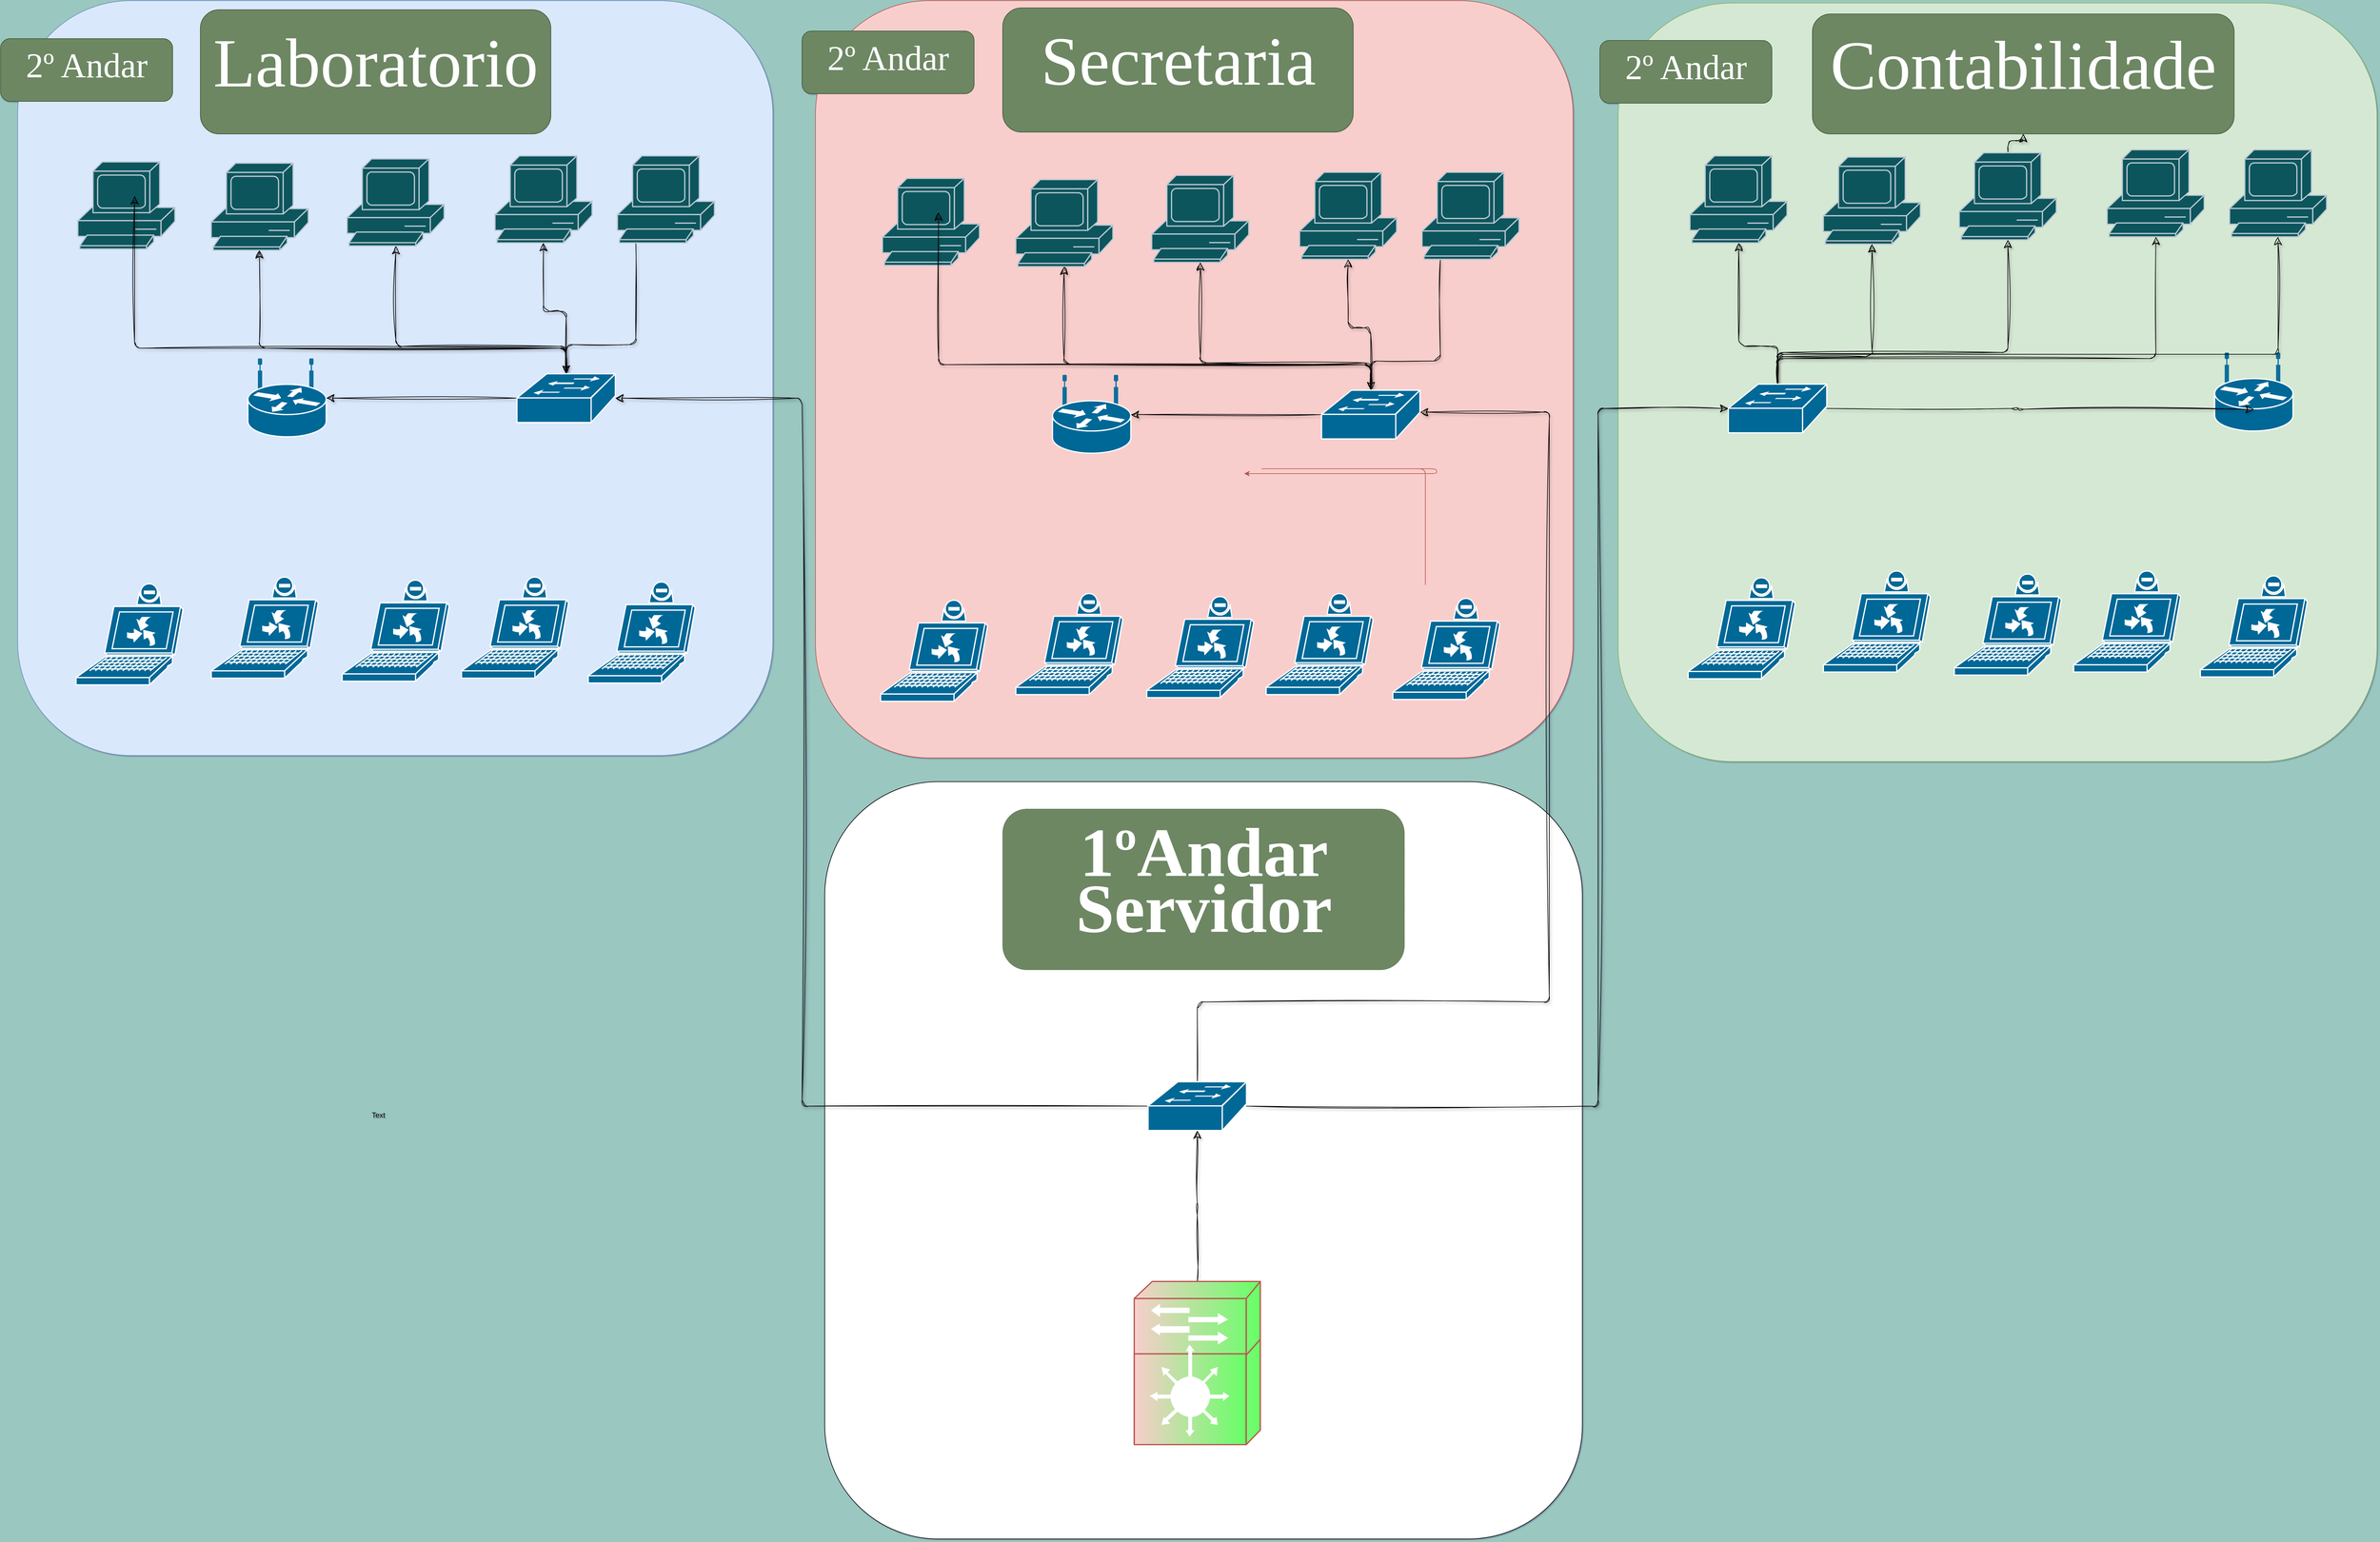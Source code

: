 <mxfile version="21.7.2" type="github">
  <diagram name="Página-1" id="d42B4NjkREHznUSKamvR">
    <mxGraphModel dx="7336" dy="5432" grid="0" gridSize="7" guides="1" tooltips="1" connect="1" arrows="1" fold="1" page="1" pageScale="1" pageWidth="1600" pageHeight="1200" background="#9AC7BF" math="0" shadow="1">
      <root>
        <mxCell id="0" />
        <mxCell id="1" parent="0" />
        <mxCell id="GmjXvpa_BvCfjPu0cRvT-71" value="" style="whiteSpace=wrap;html=1;aspect=fixed;movable=1;resizable=1;rotatable=1;deletable=1;editable=1;locked=0;connectable=1;fontFamily=Times New Roman;rounded=1;" vertex="1" parent="1">
          <mxGeometry x="153.25" y="-507" width="1244" height="1244" as="geometry" />
        </mxCell>
        <mxCell id="GmjXvpa_BvCfjPu0cRvT-69" value="" style="whiteSpace=wrap;html=1;aspect=fixed;direction=west;flipV=1;container=1;movable=1;resizable=1;rotatable=1;deletable=1;editable=1;locked=0;connectable=1;fillColor=#d5e8d4;strokeColor=#82b366;rounded=1;" vertex="1" parent="1">
          <mxGeometry x="1456" y="-1786" width="1246" height="1246" as="geometry" />
        </mxCell>
        <mxCell id="GmjXvpa_BvCfjPu0cRvT-68" value="" style="whiteSpace=wrap;html=1;aspect=fixed;movable=1;resizable=1;rotatable=1;deletable=1;editable=1;locked=0;connectable=1;fillColor=#f8cecc;strokeColor=#b85450;rounded=1;" vertex="1" parent="1">
          <mxGeometry x="138" y="-1790" width="1244" height="1244" as="geometry" />
        </mxCell>
        <mxCell id="GmjXvpa_BvCfjPu0cRvT-64" value="" style="whiteSpace=wrap;html=1;aspect=fixed;fillColor=#dae8fc;strokeColor=#6c8ebf;movable=1;resizable=1;rotatable=1;deletable=1;editable=1;locked=0;connectable=1;rounded=1;" vertex="1" parent="1">
          <mxGeometry x="-1172" y="-1790" width="1240" height="1240" as="geometry" />
        </mxCell>
        <mxCell id="GmjXvpa_BvCfjPu0cRvT-5" style="edgeStyle=orthogonalEdgeStyle;rounded=1;orthogonalLoop=1;jettySize=auto;html=1;shadow=0;fillColor=#f8cecc;strokeColor=#b85450;" edge="1" parent="1" target="ISLiyG6Lf3ItFJRZVSb7-67">
          <mxGeometry relative="1" as="geometry">
            <mxPoint x="841.959" y="-1013" as="targetPoint" />
            <mxPoint x="1139.5" y="-830" as="sourcePoint" />
            <Array as="points">
              <mxPoint x="865.959" y="-1021" />
              <mxPoint x="1157.959" y="-1021" />
              <mxPoint x="1157.959" y="-1112" />
            </Array>
          </mxGeometry>
        </mxCell>
        <mxCell id="GmjXvpa_BvCfjPu0cRvT-117" style="edgeStyle=orthogonalEdgeStyle;orthogonalLoop=1;jettySize=auto;html=1;strokeColor=default;shadow=1;sketch=1;curveFitting=1;jiggle=2;jumpStyle=none;endSize=11;startSize=10;rounded=1;" edge="1" parent="1" source="ISLiyG6Lf3ItFJRZVSb7-55" target="GmjXvpa_BvCfjPu0cRvT-80">
          <mxGeometry relative="1" as="geometry" />
        </mxCell>
        <mxCell id="ISLiyG6Lf3ItFJRZVSb7-55" value="" style="shape=mxgraph.cisco.controllers_and_modules.service_module;html=1;pointerEvents=1;dashed=0;fillColor=#f8cecc;strokeColor=#b85450;strokeWidth=2;verticalLabelPosition=bottom;verticalAlign=top;align=center;outlineConnect=0;rounded=1;gradientDirection=east;aspect=fixed;fillStyle=auto;gradientColor=#66FF66;" parent="1" vertex="1">
          <mxGeometry x="661.41" y="314" width="207.08" height="268" as="geometry" />
        </mxCell>
        <mxCell id="GmjXvpa_BvCfjPu0cRvT-67" value="Text" style="text;html=1;align=center;verticalAlign=middle;resizable=0;points=[];autosize=1;strokeColor=none;fillColor=none;rounded=1;" vertex="1" parent="1">
          <mxGeometry x="-600" y="28" width="40" height="26" as="geometry" />
        </mxCell>
        <mxCell id="GmjXvpa_BvCfjPu0cRvT-73" value="&lt;h1 style=&quot;line-height: 190%;&quot;&gt;&lt;font style=&quot;font-size: 113px;&quot; face=&quot;Times New Roman&quot;&gt;1ºAndar&lt;/font&gt;&lt;/h1&gt;&lt;h1 style=&quot;line-height: 190%;&quot;&gt;&lt;font style=&quot;font-size: 113px;&quot; face=&quot;Times New Roman&quot;&gt;Servidor&lt;/font&gt;&lt;/h1&gt;" style="whiteSpace=wrap;html=1;strokeColor=#3A5431;fontFamily=Helvetica;fontSize=12;fontColor=#ffffff;fillColor=#6d8764;align=center;rounded=1;dashed=1;dashPattern=1 1;" vertex="1" parent="1">
          <mxGeometry x="445.5" y="-462" width="659.5" height="264" as="geometry" />
        </mxCell>
        <mxCell id="GmjXvpa_BvCfjPu0cRvT-77" value="&lt;h1 style=&quot;line-height: 190%;&quot;&gt;&lt;span style=&quot;font-size: 113px; font-family: &amp;quot;Times New Roman&amp;quot;; background-color: initial; font-weight: normal;&quot;&gt;Laboratorio&lt;/span&gt;&lt;br&gt;&lt;/h1&gt;" style="whiteSpace=wrap;html=1;strokeColor=#3A5431;fontFamily=Helvetica;fontSize=12;fontColor=#ffffff;fillColor=#6d8764;align=center;rounded=1;" vertex="1" parent="1">
          <mxGeometry x="-872" y="-1775" width="575.5" height="204" as="geometry" />
        </mxCell>
        <mxCell id="GmjXvpa_BvCfjPu0cRvT-78" value="&lt;h1 style=&quot;line-height: 190%;&quot;&gt;&lt;span style=&quot;font-size: 113px; font-family: &amp;quot;Times New Roman&amp;quot;; background-color: initial; font-weight: normal;&quot;&gt;Secretaria&lt;/span&gt;&lt;br&gt;&lt;/h1&gt;" style="whiteSpace=wrap;html=1;strokeColor=#3A5431;fontFamily=Helvetica;fontSize=12;fontColor=#ffffff;fillColor=#6d8764;align=center;rounded=1;" vertex="1" parent="1">
          <mxGeometry x="445.5" y="-1778" width="575.5" height="204" as="geometry" />
        </mxCell>
        <mxCell id="GmjXvpa_BvCfjPu0cRvT-79" value="&lt;h1 style=&quot;line-height: 190%;&quot;&gt;&lt;span style=&quot;font-size: 113px; font-family: &amp;quot;Times New Roman&amp;quot;; background-color: initial; font-weight: normal;&quot;&gt;Contabilidade&lt;/span&gt;&lt;br&gt;&lt;/h1&gt;" style="whiteSpace=wrap;html=1;strokeColor=#3A5431;fontFamily=Helvetica;fontSize=12;fontColor=#ffffff;fillColor=#6d8764;align=center;rounded=1;" vertex="1" parent="1">
          <mxGeometry x="1775" y="-1768" width="692.5" height="197" as="geometry" />
        </mxCell>
        <mxCell id="GmjXvpa_BvCfjPu0cRvT-118" style="edgeStyle=orthogonalEdgeStyle;shape=connector;rounded=1;sketch=1;jiggle=2;curveFitting=1;jumpStyle=none;orthogonalLoop=1;jettySize=auto;html=1;shadow=1;labelBackgroundColor=default;strokeColor=default;fontFamily=Helvetica;fontSize=11;fontColor=default;endArrow=classic;startSize=10;endSize=11;" edge="1" parent="1" source="GmjXvpa_BvCfjPu0cRvT-80" target="GmjXvpa_BvCfjPu0cRvT-168">
          <mxGeometry relative="1" as="geometry">
            <mxPoint x="1149.6" y="-1114.0" as="targetPoint" />
            <Array as="points">
              <mxPoint x="765" y="-145" />
              <mxPoint x="1343" y="-145" />
              <mxPoint x="1343" y="-1114" />
            </Array>
          </mxGeometry>
        </mxCell>
        <mxCell id="GmjXvpa_BvCfjPu0cRvT-124" style="edgeStyle=orthogonalEdgeStyle;shape=connector;rounded=1;sketch=1;jiggle=2;curveFitting=1;jumpStyle=none;orthogonalLoop=1;jettySize=auto;html=1;shadow=1;labelBackgroundColor=default;strokeColor=default;fontFamily=Helvetica;fontSize=11;fontColor=default;endArrow=classic;startSize=10;endSize=11;" edge="1" parent="1" source="GmjXvpa_BvCfjPu0cRvT-80" target="GmjXvpa_BvCfjPu0cRvT-114">
          <mxGeometry relative="1" as="geometry">
            <mxPoint x="86.667" y="26" as="targetPoint" />
            <Array as="points">
              <mxPoint x="116" y="26" />
              <mxPoint x="116" y="-1137" />
            </Array>
          </mxGeometry>
        </mxCell>
        <mxCell id="GmjXvpa_BvCfjPu0cRvT-180" style="edgeStyle=orthogonalEdgeStyle;shape=connector;rounded=1;sketch=1;jiggle=2;curveFitting=1;jumpStyle=none;orthogonalLoop=1;jettySize=auto;html=1;shadow=1;labelBackgroundColor=default;strokeColor=default;fontFamily=Helvetica;fontSize=11;fontColor=default;endArrow=classic;startSize=10;endSize=11;" edge="1" parent="1" source="GmjXvpa_BvCfjPu0cRvT-80" target="GmjXvpa_BvCfjPu0cRvT-101">
          <mxGeometry relative="1" as="geometry">
            <Array as="points">
              <mxPoint x="1423" y="26" />
              <mxPoint x="1423" y="-1120" />
            </Array>
          </mxGeometry>
        </mxCell>
        <mxCell id="GmjXvpa_BvCfjPu0cRvT-80" value="" style="shape=mxgraph.cisco.switches.workgroup_switch;html=1;pointerEvents=1;dashed=0;fillColor=#036897;strokeColor=#ffffff;strokeWidth=2;verticalLabelPosition=bottom;verticalAlign=top;align=center;outlineConnect=0;fontColor=#EEEEEE;rounded=1;aspect=fixed;" vertex="1" parent="1">
          <mxGeometry x="684.15" y="-14" width="161.6" height="80" as="geometry" />
        </mxCell>
        <mxCell id="GmjXvpa_BvCfjPu0cRvT-89" value="" style="shape=mxgraph.cisco.computers_and_peripherals.pc;html=1;pointerEvents=1;dashed=0;fillColor=#09555B;strokeColor=#BAC8D3;strokeWidth=2;verticalLabelPosition=bottom;verticalAlign=top;align=center;outlineConnect=0;labelBackgroundColor=none;fontColor=#EEEEEE;rounded=1;aspect=fixed;" vertex="1" parent="1">
          <mxGeometry x="2259" y="-1545" width="159.34" height="143" as="geometry" />
        </mxCell>
        <mxCell id="GmjXvpa_BvCfjPu0cRvT-90" value="" style="shape=mxgraph.cisco.computers_and_peripherals.upc;html=1;pointerEvents=1;dashed=0;fillColor=#036897;strokeColor=#ffffff;strokeWidth=2;verticalLabelPosition=bottom;verticalAlign=top;align=center;outlineConnect=0;fontColor=#EEEEEE;rounded=1;aspect=fixed;" vertex="1" parent="1">
          <mxGeometry x="1793" y="-853" width="175.65" height="166" as="geometry" />
        </mxCell>
        <mxCell id="GmjXvpa_BvCfjPu0cRvT-91" value="" style="shape=mxgraph.cisco.routers.wireless_router;html=1;pointerEvents=1;dashed=0;fillColor=#036897;strokeColor=#ffffff;strokeWidth=2;verticalLabelPosition=bottom;verticalAlign=top;align=center;outlineConnect=0;fontColor=#EEEEEE;rounded=1;aspect=fixed;" vertex="1" parent="1">
          <mxGeometry x="2435.5" y="-1210" width="128.65" height="127" as="geometry" />
        </mxCell>
        <mxCell id="GmjXvpa_BvCfjPu0cRvT-92" value="" style="shape=mxgraph.cisco.computers_and_peripherals.upc;html=1;pointerEvents=1;dashed=0;fillColor=#036897;strokeColor=#ffffff;strokeWidth=2;verticalLabelPosition=bottom;verticalAlign=top;align=center;outlineConnect=0;fontColor=#EEEEEE;rounded=1;aspect=fixed;" vertex="1" parent="1">
          <mxGeometry x="2008" y="-848" width="175.65" height="166" as="geometry" />
        </mxCell>
        <mxCell id="GmjXvpa_BvCfjPu0cRvT-93" value="" style="shape=mxgraph.cisco.computers_and_peripherals.upc;html=1;pointerEvents=1;dashed=0;fillColor=#036897;strokeColor=#ffffff;strokeWidth=2;verticalLabelPosition=bottom;verticalAlign=top;align=center;outlineConnect=0;fontColor=#EEEEEE;rounded=1;aspect=fixed;" vertex="1" parent="1">
          <mxGeometry x="2204" y="-853" width="175.65" height="166" as="geometry" />
        </mxCell>
        <mxCell id="GmjXvpa_BvCfjPu0cRvT-94" value="" style="shape=mxgraph.cisco.computers_and_peripherals.upc;html=1;pointerEvents=1;dashed=0;fillColor=#036897;strokeColor=#ffffff;strokeWidth=2;verticalLabelPosition=bottom;verticalAlign=top;align=center;outlineConnect=0;fontColor=#EEEEEE;rounded=1;aspect=fixed;" vertex="1" parent="1">
          <mxGeometry x="2412" y="-845" width="175.65" height="166" as="geometry" />
        </mxCell>
        <mxCell id="GmjXvpa_BvCfjPu0cRvT-95" value="" style="shape=mxgraph.cisco.computers_and_peripherals.upc;html=1;pointerEvents=1;dashed=0;fillColor=#036897;strokeColor=#ffffff;strokeWidth=2;verticalLabelPosition=bottom;verticalAlign=top;align=center;outlineConnect=0;fontColor=#EEEEEE;rounded=1;aspect=fixed;" vertex="1" parent="1">
          <mxGeometry x="1571" y="-842" width="175.65" height="166" as="geometry" />
        </mxCell>
        <mxCell id="GmjXvpa_BvCfjPu0cRvT-170" value="" style="edgeStyle=orthogonalEdgeStyle;shape=connector;rounded=1;sketch=1;jiggle=2;curveFitting=1;jumpStyle=none;orthogonalLoop=1;jettySize=auto;html=1;shadow=1;labelBackgroundColor=default;strokeColor=default;fontFamily=Helvetica;fontSize=11;fontColor=default;endArrow=classic;startSize=10;endSize=11;" edge="1" parent="1" source="GmjXvpa_BvCfjPu0cRvT-96" target="GmjXvpa_BvCfjPu0cRvT-79">
          <mxGeometry relative="1" as="geometry" />
        </mxCell>
        <mxCell id="GmjXvpa_BvCfjPu0cRvT-96" value="" style="shape=mxgraph.cisco.computers_and_peripherals.pc;html=1;pointerEvents=1;dashed=0;fillColor=#09555B;strokeColor=#BAC8D3;strokeWidth=2;verticalLabelPosition=bottom;verticalAlign=top;align=center;outlineConnect=0;labelBackgroundColor=none;fontColor=#EEEEEE;rounded=1;aspect=fixed;" vertex="1" parent="1">
          <mxGeometry x="2016.15" y="-1540" width="159.34" height="143" as="geometry" />
        </mxCell>
        <mxCell id="GmjXvpa_BvCfjPu0cRvT-97" value="" style="shape=mxgraph.cisco.computers_and_peripherals.pc;html=1;pointerEvents=1;dashed=0;fillColor=#09555B;strokeColor=#BAC8D3;strokeWidth=2;verticalLabelPosition=bottom;verticalAlign=top;align=center;outlineConnect=0;labelBackgroundColor=none;fontColor=#EEEEEE;rounded=1;aspect=fixed;" vertex="1" parent="1">
          <mxGeometry x="1793" y="-1533" width="159.34" height="143" as="geometry" />
        </mxCell>
        <mxCell id="GmjXvpa_BvCfjPu0cRvT-98" value="" style="shape=mxgraph.cisco.computers_and_peripherals.pc;html=1;pointerEvents=1;dashed=0;fillColor=#09555B;strokeColor=#BAC8D3;strokeWidth=2;verticalLabelPosition=bottom;verticalAlign=top;align=center;outlineConnect=0;labelBackgroundColor=none;fontColor=#EEEEEE;rounded=1;aspect=fixed;" vertex="1" parent="1">
          <mxGeometry x="1574" y="-1535" width="159.34" height="143" as="geometry" />
        </mxCell>
        <mxCell id="GmjXvpa_BvCfjPu0cRvT-99" value="" style="shape=mxgraph.cisco.computers_and_peripherals.pc;html=1;pointerEvents=1;dashed=0;fillColor=#09555B;strokeColor=#BAC8D3;strokeWidth=2;verticalLabelPosition=bottom;verticalAlign=top;align=center;outlineConnect=0;labelBackgroundColor=none;fontColor=#EEEEEE;rounded=1;aspect=fixed;" vertex="1" parent="1">
          <mxGeometry x="2460" y="-1545" width="159.34" height="143" as="geometry" />
        </mxCell>
        <mxCell id="GmjXvpa_BvCfjPu0cRvT-174" style="edgeStyle=orthogonalEdgeStyle;shape=connector;rounded=1;sketch=1;jiggle=2;curveFitting=1;jumpStyle=none;orthogonalLoop=1;jettySize=auto;html=1;shadow=1;labelBackgroundColor=default;strokeColor=default;fontFamily=Helvetica;fontSize=11;fontColor=default;endArrow=classic;startSize=10;endSize=11;" edge="1" parent="1" source="GmjXvpa_BvCfjPu0cRvT-101" target="GmjXvpa_BvCfjPu0cRvT-98">
          <mxGeometry relative="1" as="geometry">
            <Array as="points">
              <mxPoint x="1718" y="-1222" />
              <mxPoint x="1654" y="-1222" />
            </Array>
          </mxGeometry>
        </mxCell>
        <mxCell id="GmjXvpa_BvCfjPu0cRvT-175" style="edgeStyle=orthogonalEdgeStyle;shape=connector;rounded=1;sketch=1;jiggle=2;curveFitting=1;jumpStyle=none;orthogonalLoop=1;jettySize=auto;html=1;entryX=0.501;entryY=0.719;entryDx=0;entryDy=0;entryPerimeter=0;shadow=1;labelBackgroundColor=default;strokeColor=default;fontFamily=Helvetica;fontSize=11;fontColor=default;endArrow=classic;startSize=10;endSize=11;" edge="1" parent="1" source="GmjXvpa_BvCfjPu0cRvT-101" target="GmjXvpa_BvCfjPu0cRvT-91">
          <mxGeometry relative="1" as="geometry" />
        </mxCell>
        <mxCell id="GmjXvpa_BvCfjPu0cRvT-176" style="edgeStyle=orthogonalEdgeStyle;shape=connector;rounded=1;sketch=1;jiggle=2;curveFitting=1;jumpStyle=none;orthogonalLoop=1;jettySize=auto;html=1;shadow=1;labelBackgroundColor=default;strokeColor=default;fontFamily=Helvetica;fontSize=11;fontColor=default;endArrow=classic;startSize=10;endSize=11;" edge="1" parent="1" source="GmjXvpa_BvCfjPu0cRvT-101" target="GmjXvpa_BvCfjPu0cRvT-97">
          <mxGeometry relative="1" as="geometry">
            <Array as="points">
              <mxPoint x="1718" y="-1205" />
              <mxPoint x="1873" y="-1205" />
            </Array>
          </mxGeometry>
        </mxCell>
        <mxCell id="GmjXvpa_BvCfjPu0cRvT-177" style="edgeStyle=orthogonalEdgeStyle;shape=connector;rounded=1;sketch=1;jiggle=2;curveFitting=1;jumpStyle=none;orthogonalLoop=1;jettySize=auto;html=1;shadow=1;labelBackgroundColor=default;strokeColor=default;fontFamily=Helvetica;fontSize=11;fontColor=default;endArrow=classic;startSize=10;endSize=11;" edge="1" parent="1" source="GmjXvpa_BvCfjPu0cRvT-101" target="GmjXvpa_BvCfjPu0cRvT-96">
          <mxGeometry relative="1" as="geometry">
            <Array as="points">
              <mxPoint x="1718" y="-1212" />
              <mxPoint x="2096" y="-1212" />
            </Array>
          </mxGeometry>
        </mxCell>
        <mxCell id="GmjXvpa_BvCfjPu0cRvT-178" style="edgeStyle=orthogonalEdgeStyle;shape=connector;rounded=1;sketch=1;jiggle=2;curveFitting=1;jumpStyle=none;orthogonalLoop=1;jettySize=auto;html=1;shadow=1;labelBackgroundColor=default;strokeColor=default;fontFamily=Helvetica;fontSize=11;fontColor=default;endArrow=classic;startSize=10;endSize=11;" edge="1" parent="1" source="GmjXvpa_BvCfjPu0cRvT-101" target="GmjXvpa_BvCfjPu0cRvT-89">
          <mxGeometry relative="1" as="geometry">
            <Array as="points">
              <mxPoint x="1718" y="-1202" />
              <mxPoint x="2339" y="-1202" />
            </Array>
          </mxGeometry>
        </mxCell>
        <mxCell id="GmjXvpa_BvCfjPu0cRvT-179" style="edgeStyle=orthogonalEdgeStyle;shape=connector;rounded=1;sketch=1;jiggle=2;curveFitting=1;jumpStyle=none;orthogonalLoop=1;jettySize=auto;html=1;entryX=0.5;entryY=1;entryDx=0;entryDy=0;entryPerimeter=0;shadow=1;labelBackgroundColor=default;strokeColor=default;fontFamily=Helvetica;fontSize=11;fontColor=default;endArrow=classic;startSize=10;endSize=11;" edge="1" parent="1" source="GmjXvpa_BvCfjPu0cRvT-101" target="GmjXvpa_BvCfjPu0cRvT-99">
          <mxGeometry relative="1" as="geometry">
            <Array as="points">
              <mxPoint x="1718" y="-1209" />
              <mxPoint x="2540" y="-1209" />
            </Array>
          </mxGeometry>
        </mxCell>
        <mxCell id="GmjXvpa_BvCfjPu0cRvT-101" value="" style="shape=mxgraph.cisco.switches.workgroup_switch;html=1;pointerEvents=1;dashed=0;fillColor=#036897;strokeColor=#ffffff;strokeWidth=2;verticalLabelPosition=bottom;verticalAlign=top;align=center;outlineConnect=0;fontColor=#EEEEEE;rounded=1;aspect=fixed;" vertex="1" parent="1">
          <mxGeometry x="1637" y="-1160" width="161.6" height="80" as="geometry" />
        </mxCell>
        <mxCell id="GmjXvpa_BvCfjPu0cRvT-103" value="" style="shape=mxgraph.cisco.computers_and_peripherals.pc;html=1;pointerEvents=1;dashed=0;fillColor=#09555B;strokeColor=#BAC8D3;strokeWidth=2;verticalLabelPosition=bottom;verticalAlign=top;align=center;outlineConnect=0;labelBackgroundColor=none;fontColor=#EEEEEE;rounded=1;aspect=fixed;" vertex="1" parent="1">
          <mxGeometry x="-388.17" y="-1535" width="159.34" height="143" as="geometry" />
        </mxCell>
        <mxCell id="GmjXvpa_BvCfjPu0cRvT-104" value="" style="shape=mxgraph.cisco.computers_and_peripherals.upc;html=1;pointerEvents=1;dashed=0;fillColor=#036897;strokeColor=#ffffff;strokeWidth=2;verticalLabelPosition=bottom;verticalAlign=top;align=center;outlineConnect=0;fontColor=#EEEEEE;rounded=1;aspect=fixed;" vertex="1" parent="1">
          <mxGeometry x="-854.17" y="-843" width="175.65" height="166" as="geometry" />
        </mxCell>
        <mxCell id="GmjXvpa_BvCfjPu0cRvT-105" value="" style="shape=mxgraph.cisco.routers.wireless_router;html=1;pointerEvents=1;dashed=0;fillColor=#036897;strokeColor=#ffffff;strokeWidth=2;verticalLabelPosition=bottom;verticalAlign=top;align=center;outlineConnect=0;fontColor=#EEEEEE;rounded=1;aspect=fixed;" vertex="1" parent="1">
          <mxGeometry x="-794.0" y="-1200.5" width="128.65" height="127" as="geometry" />
        </mxCell>
        <mxCell id="GmjXvpa_BvCfjPu0cRvT-106" value="" style="shape=mxgraph.cisco.computers_and_peripherals.upc;html=1;pointerEvents=1;dashed=0;fillColor=#036897;strokeColor=#ffffff;strokeWidth=2;verticalLabelPosition=bottom;verticalAlign=top;align=center;outlineConnect=0;fontColor=#EEEEEE;rounded=1;aspect=fixed;" vertex="1" parent="1">
          <mxGeometry x="-639.17" y="-838" width="175.65" height="166" as="geometry" />
        </mxCell>
        <mxCell id="GmjXvpa_BvCfjPu0cRvT-107" value="" style="shape=mxgraph.cisco.computers_and_peripherals.upc;html=1;pointerEvents=1;dashed=0;fillColor=#036897;strokeColor=#ffffff;strokeWidth=2;verticalLabelPosition=bottom;verticalAlign=top;align=center;outlineConnect=0;fontColor=#EEEEEE;rounded=1;aspect=fixed;" vertex="1" parent="1">
          <mxGeometry x="-443.17" y="-843" width="175.65" height="166" as="geometry" />
        </mxCell>
        <mxCell id="GmjXvpa_BvCfjPu0cRvT-108" value="" style="shape=mxgraph.cisco.computers_and_peripherals.upc;html=1;pointerEvents=1;dashed=0;fillColor=#036897;strokeColor=#ffffff;strokeWidth=2;verticalLabelPosition=bottom;verticalAlign=top;align=center;outlineConnect=0;fontColor=#EEEEEE;rounded=1;aspect=fixed;" vertex="1" parent="1">
          <mxGeometry x="-235.17" y="-835" width="175.65" height="166" as="geometry" />
        </mxCell>
        <mxCell id="GmjXvpa_BvCfjPu0cRvT-109" value="" style="shape=mxgraph.cisco.computers_and_peripherals.upc;html=1;pointerEvents=1;dashed=0;fillColor=#036897;strokeColor=#ffffff;strokeWidth=2;verticalLabelPosition=bottom;verticalAlign=top;align=center;outlineConnect=0;fontColor=#EEEEEE;rounded=1;aspect=fixed;" vertex="1" parent="1">
          <mxGeometry x="-1076.17" y="-832" width="175.65" height="166" as="geometry" />
        </mxCell>
        <mxCell id="GmjXvpa_BvCfjPu0cRvT-110" value="" style="shape=mxgraph.cisco.computers_and_peripherals.pc;html=1;pointerEvents=1;dashed=0;fillColor=#09555B;strokeColor=#BAC8D3;strokeWidth=2;verticalLabelPosition=bottom;verticalAlign=top;align=center;outlineConnect=0;labelBackgroundColor=none;fontColor=#EEEEEE;rounded=1;aspect=fixed;" vertex="1" parent="1">
          <mxGeometry x="-631.02" y="-1530" width="159.34" height="143" as="geometry" />
        </mxCell>
        <mxCell id="GmjXvpa_BvCfjPu0cRvT-111" value="" style="shape=mxgraph.cisco.computers_and_peripherals.pc;html=1;pointerEvents=1;dashed=0;fillColor=#09555B;strokeColor=#BAC8D3;strokeWidth=2;verticalLabelPosition=bottom;verticalAlign=top;align=center;outlineConnect=0;labelBackgroundColor=none;fontColor=#EEEEEE;rounded=1;aspect=fixed;" vertex="1" parent="1">
          <mxGeometry x="-854.17" y="-1523" width="159.34" height="143" as="geometry" />
        </mxCell>
        <mxCell id="GmjXvpa_BvCfjPu0cRvT-112" value="" style="shape=mxgraph.cisco.computers_and_peripherals.pc;html=1;pointerEvents=1;dashed=0;fillColor=#09555B;strokeColor=#BAC8D3;strokeWidth=2;verticalLabelPosition=bottom;verticalAlign=top;align=center;outlineConnect=0;labelBackgroundColor=none;fontColor=#EEEEEE;rounded=1;aspect=fixed;" vertex="1" parent="1">
          <mxGeometry x="-1073.17" y="-1525" width="159.34" height="143" as="geometry" />
        </mxCell>
        <mxCell id="GmjXvpa_BvCfjPu0cRvT-131" style="edgeStyle=orthogonalEdgeStyle;shape=connector;rounded=1;sketch=1;jiggle=2;curveFitting=1;jumpStyle=none;orthogonalLoop=1;jettySize=auto;html=1;shadow=1;labelBackgroundColor=default;strokeColor=default;fontFamily=Helvetica;fontSize=11;fontColor=default;endArrow=classic;startSize=10;endSize=11;" edge="1" parent="1" source="GmjXvpa_BvCfjPu0cRvT-113" target="GmjXvpa_BvCfjPu0cRvT-114">
          <mxGeometry relative="1" as="geometry">
            <Array as="points">
              <mxPoint x="-157" y="-1225" />
              <mxPoint x="-271" y="-1225" />
            </Array>
          </mxGeometry>
        </mxCell>
        <mxCell id="GmjXvpa_BvCfjPu0cRvT-113" value="" style="shape=mxgraph.cisco.computers_and_peripherals.pc;html=1;pointerEvents=1;dashed=0;fillColor=#09555B;strokeColor=#BAC8D3;strokeWidth=2;verticalLabelPosition=bottom;verticalAlign=top;align=center;outlineConnect=0;labelBackgroundColor=none;fontColor=#EEEEEE;rounded=1;aspect=fixed;" vertex="1" parent="1">
          <mxGeometry x="-187.17" y="-1535" width="159.34" height="143" as="geometry" />
        </mxCell>
        <mxCell id="GmjXvpa_BvCfjPu0cRvT-125" style="edgeStyle=orthogonalEdgeStyle;shape=connector;rounded=1;sketch=1;jiggle=2;curveFitting=1;jumpStyle=none;orthogonalLoop=1;jettySize=auto;html=1;shadow=1;labelBackgroundColor=default;strokeColor=default;fontFamily=Helvetica;fontSize=11;fontColor=default;endArrow=classic;startSize=10;endSize=11;" edge="1" parent="1" source="GmjXvpa_BvCfjPu0cRvT-114" target="GmjXvpa_BvCfjPu0cRvT-105">
          <mxGeometry relative="1" as="geometry" />
        </mxCell>
        <mxCell id="GmjXvpa_BvCfjPu0cRvT-127" style="edgeStyle=orthogonalEdgeStyle;shape=connector;rounded=1;sketch=1;jiggle=2;curveFitting=1;jumpStyle=none;orthogonalLoop=1;jettySize=auto;html=1;shadow=1;labelBackgroundColor=default;strokeColor=default;fontFamily=Helvetica;fontSize=11;fontColor=default;endArrow=classic;startSize=10;endSize=11;" edge="1" parent="1" source="GmjXvpa_BvCfjPu0cRvT-114" target="GmjXvpa_BvCfjPu0cRvT-103">
          <mxGeometry relative="1" as="geometry" />
        </mxCell>
        <mxCell id="GmjXvpa_BvCfjPu0cRvT-128" style="edgeStyle=orthogonalEdgeStyle;shape=connector;rounded=1;sketch=1;jiggle=2;curveFitting=1;jumpStyle=none;orthogonalLoop=1;jettySize=auto;html=1;exitX=0.5;exitY=0;exitDx=0;exitDy=0;exitPerimeter=0;shadow=1;labelBackgroundColor=default;strokeColor=default;fontFamily=Helvetica;fontSize=11;fontColor=default;endArrow=classic;startSize=10;endSize=11;" edge="1" parent="1" source="GmjXvpa_BvCfjPu0cRvT-114" target="GmjXvpa_BvCfjPu0cRvT-110">
          <mxGeometry relative="1" as="geometry">
            <Array as="points">
              <mxPoint x="-271" y="-1222" />
              <mxPoint x="-551" y="-1222" />
            </Array>
          </mxGeometry>
        </mxCell>
        <mxCell id="GmjXvpa_BvCfjPu0cRvT-130" style="edgeStyle=orthogonalEdgeStyle;shape=connector;rounded=1;sketch=1;jiggle=2;curveFitting=1;jumpStyle=none;orthogonalLoop=1;jettySize=auto;html=1;shadow=1;labelBackgroundColor=default;strokeColor=default;fontFamily=Helvetica;fontSize=11;fontColor=default;endArrow=classic;startSize=10;endSize=11;" edge="1" parent="1" source="GmjXvpa_BvCfjPu0cRvT-114" target="GmjXvpa_BvCfjPu0cRvT-111">
          <mxGeometry relative="1" as="geometry">
            <Array as="points">
              <mxPoint x="-271" y="-1219" />
              <mxPoint x="-775" y="-1219" />
            </Array>
          </mxGeometry>
        </mxCell>
        <mxCell id="GmjXvpa_BvCfjPu0cRvT-132" style="edgeStyle=orthogonalEdgeStyle;shape=connector;rounded=1;sketch=1;jiggle=2;curveFitting=1;jumpStyle=none;orthogonalLoop=1;jettySize=auto;html=1;shadow=1;labelBackgroundColor=default;strokeColor=default;fontFamily=Helvetica;fontSize=11;fontColor=default;endArrow=classic;startSize=10;endSize=11;" edge="1" parent="1" source="GmjXvpa_BvCfjPu0cRvT-114">
          <mxGeometry relative="1" as="geometry">
            <mxPoint x="-339.5" y="-1224" as="sourcePoint" />
            <mxPoint x="-980.997" y="-1469" as="targetPoint" />
            <Array as="points">
              <mxPoint x="-271" y="-1219" />
              <mxPoint x="-980" y="-1219" />
            </Array>
          </mxGeometry>
        </mxCell>
        <mxCell id="GmjXvpa_BvCfjPu0cRvT-114" value="" style="shape=mxgraph.cisco.switches.workgroup_switch;html=1;pointerEvents=1;dashed=0;fillColor=#036897;strokeColor=#ffffff;strokeWidth=2;verticalLabelPosition=bottom;verticalAlign=top;align=center;outlineConnect=0;fontColor=#EEEEEE;rounded=1;aspect=fixed;" vertex="1" parent="1">
          <mxGeometry x="-352.17" y="-1177" width="161.6" height="80" as="geometry" />
        </mxCell>
        <mxCell id="GmjXvpa_BvCfjPu0cRvT-151" value="" style="shape=mxgraph.cisco.computers_and_peripherals.pc;html=1;pointerEvents=1;dashed=0;fillColor=#09555B;strokeColor=#BAC8D3;strokeWidth=2;verticalLabelPosition=bottom;verticalAlign=top;align=center;outlineConnect=0;labelBackgroundColor=none;fontColor=#EEEEEE;rounded=1;aspect=fixed;" vertex="1" parent="1">
          <mxGeometry x="933" y="-1508" width="159.34" height="143" as="geometry" />
        </mxCell>
        <mxCell id="GmjXvpa_BvCfjPu0cRvT-152" value="" style="shape=mxgraph.cisco.computers_and_peripherals.upc;html=1;pointerEvents=1;dashed=0;fillColor=#036897;strokeColor=#ffffff;strokeWidth=2;verticalLabelPosition=bottom;verticalAlign=top;align=center;outlineConnect=0;fontColor=#EEEEEE;rounded=1;aspect=fixed;" vertex="1" parent="1">
          <mxGeometry x="467" y="-816" width="175.65" height="166" as="geometry" />
        </mxCell>
        <mxCell id="GmjXvpa_BvCfjPu0cRvT-153" value="" style="shape=mxgraph.cisco.routers.wireless_router;html=1;pointerEvents=1;dashed=0;fillColor=#036897;strokeColor=#ffffff;strokeWidth=2;verticalLabelPosition=bottom;verticalAlign=top;align=center;outlineConnect=0;fontColor=#EEEEEE;rounded=1;aspect=fixed;" vertex="1" parent="1">
          <mxGeometry x="527.17" y="-1173.5" width="128.65" height="127" as="geometry" />
        </mxCell>
        <mxCell id="GmjXvpa_BvCfjPu0cRvT-154" value="" style="shape=mxgraph.cisco.computers_and_peripherals.upc;html=1;pointerEvents=1;dashed=0;fillColor=#036897;strokeColor=#ffffff;strokeWidth=2;verticalLabelPosition=bottom;verticalAlign=top;align=center;outlineConnect=0;fontColor=#EEEEEE;rounded=1;aspect=fixed;" vertex="1" parent="1">
          <mxGeometry x="682" y="-811" width="175.65" height="166" as="geometry" />
        </mxCell>
        <mxCell id="GmjXvpa_BvCfjPu0cRvT-155" value="" style="shape=mxgraph.cisco.computers_and_peripherals.upc;html=1;pointerEvents=1;dashed=0;fillColor=#036897;strokeColor=#ffffff;strokeWidth=2;verticalLabelPosition=bottom;verticalAlign=top;align=center;outlineConnect=0;fontColor=#EEEEEE;rounded=1;aspect=fixed;" vertex="1" parent="1">
          <mxGeometry x="878" y="-816" width="175.65" height="166" as="geometry" />
        </mxCell>
        <mxCell id="GmjXvpa_BvCfjPu0cRvT-156" value="" style="shape=mxgraph.cisco.computers_and_peripherals.upc;html=1;pointerEvents=1;dashed=0;fillColor=#036897;strokeColor=#ffffff;strokeWidth=2;verticalLabelPosition=bottom;verticalAlign=top;align=center;outlineConnect=0;fontColor=#EEEEEE;rounded=1;aspect=fixed;" vertex="1" parent="1">
          <mxGeometry x="1086" y="-808" width="175.65" height="166" as="geometry" />
        </mxCell>
        <mxCell id="GmjXvpa_BvCfjPu0cRvT-157" value="" style="shape=mxgraph.cisco.computers_and_peripherals.upc;html=1;pointerEvents=1;dashed=0;fillColor=#036897;strokeColor=#ffffff;strokeWidth=2;verticalLabelPosition=bottom;verticalAlign=top;align=center;outlineConnect=0;fontColor=#EEEEEE;rounded=1;aspect=fixed;" vertex="1" parent="1">
          <mxGeometry x="245" y="-805" width="175.65" height="166" as="geometry" />
        </mxCell>
        <mxCell id="GmjXvpa_BvCfjPu0cRvT-158" value="" style="shape=mxgraph.cisco.computers_and_peripherals.pc;html=1;pointerEvents=1;dashed=0;fillColor=#09555B;strokeColor=#BAC8D3;strokeWidth=2;verticalLabelPosition=bottom;verticalAlign=top;align=center;outlineConnect=0;labelBackgroundColor=none;fontColor=#EEEEEE;rounded=1;aspect=fixed;" vertex="1" parent="1">
          <mxGeometry x="690.15" y="-1503" width="159.34" height="143" as="geometry" />
        </mxCell>
        <mxCell id="GmjXvpa_BvCfjPu0cRvT-159" value="" style="shape=mxgraph.cisco.computers_and_peripherals.pc;html=1;pointerEvents=1;dashed=0;fillColor=#09555B;strokeColor=#BAC8D3;strokeWidth=2;verticalLabelPosition=bottom;verticalAlign=top;align=center;outlineConnect=0;labelBackgroundColor=none;fontColor=#EEEEEE;rounded=1;aspect=fixed;" vertex="1" parent="1">
          <mxGeometry x="467" y="-1496" width="159.34" height="143" as="geometry" />
        </mxCell>
        <mxCell id="GmjXvpa_BvCfjPu0cRvT-160" value="" style="shape=mxgraph.cisco.computers_and_peripherals.pc;html=1;pointerEvents=1;dashed=0;fillColor=#09555B;strokeColor=#BAC8D3;strokeWidth=2;verticalLabelPosition=bottom;verticalAlign=top;align=center;outlineConnect=0;labelBackgroundColor=none;fontColor=#EEEEEE;rounded=1;aspect=fixed;" vertex="1" parent="1">
          <mxGeometry x="248" y="-1498" width="159.34" height="143" as="geometry" />
        </mxCell>
        <mxCell id="GmjXvpa_BvCfjPu0cRvT-161" style="edgeStyle=orthogonalEdgeStyle;shape=connector;rounded=1;sketch=1;jiggle=2;curveFitting=1;jumpStyle=none;orthogonalLoop=1;jettySize=auto;html=1;shadow=1;labelBackgroundColor=default;strokeColor=default;fontFamily=Helvetica;fontSize=11;fontColor=default;endArrow=classic;startSize=10;endSize=11;" edge="1" parent="1" source="GmjXvpa_BvCfjPu0cRvT-162" target="GmjXvpa_BvCfjPu0cRvT-168">
          <mxGeometry relative="1" as="geometry">
            <Array as="points">
              <mxPoint x="1164.17" y="-1198" />
              <mxPoint x="1050.17" y="-1198" />
            </Array>
          </mxGeometry>
        </mxCell>
        <mxCell id="GmjXvpa_BvCfjPu0cRvT-162" value="" style="shape=mxgraph.cisco.computers_and_peripherals.pc;html=1;pointerEvents=1;dashed=0;fillColor=#09555B;strokeColor=#BAC8D3;strokeWidth=2;verticalLabelPosition=bottom;verticalAlign=top;align=center;outlineConnect=0;labelBackgroundColor=none;fontColor=#EEEEEE;rounded=1;aspect=fixed;" vertex="1" parent="1">
          <mxGeometry x="1134" y="-1508" width="159.34" height="143" as="geometry" />
        </mxCell>
        <mxCell id="GmjXvpa_BvCfjPu0cRvT-163" style="edgeStyle=orthogonalEdgeStyle;shape=connector;rounded=1;sketch=1;jiggle=2;curveFitting=1;jumpStyle=none;orthogonalLoop=1;jettySize=auto;html=1;shadow=1;labelBackgroundColor=default;strokeColor=default;fontFamily=Helvetica;fontSize=11;fontColor=default;endArrow=classic;startSize=10;endSize=11;" edge="1" parent="1" source="GmjXvpa_BvCfjPu0cRvT-168" target="GmjXvpa_BvCfjPu0cRvT-153">
          <mxGeometry relative="1" as="geometry" />
        </mxCell>
        <mxCell id="GmjXvpa_BvCfjPu0cRvT-164" style="edgeStyle=orthogonalEdgeStyle;shape=connector;rounded=1;sketch=1;jiggle=2;curveFitting=1;jumpStyle=none;orthogonalLoop=1;jettySize=auto;html=1;shadow=1;labelBackgroundColor=default;strokeColor=default;fontFamily=Helvetica;fontSize=11;fontColor=default;endArrow=classic;startSize=10;endSize=11;" edge="1" parent="1" source="GmjXvpa_BvCfjPu0cRvT-168" target="GmjXvpa_BvCfjPu0cRvT-151">
          <mxGeometry relative="1" as="geometry" />
        </mxCell>
        <mxCell id="GmjXvpa_BvCfjPu0cRvT-165" style="edgeStyle=orthogonalEdgeStyle;shape=connector;rounded=1;sketch=1;jiggle=2;curveFitting=1;jumpStyle=none;orthogonalLoop=1;jettySize=auto;html=1;exitX=0.5;exitY=0;exitDx=0;exitDy=0;exitPerimeter=0;shadow=1;labelBackgroundColor=default;strokeColor=default;fontFamily=Helvetica;fontSize=11;fontColor=default;endArrow=classic;startSize=10;endSize=11;" edge="1" parent="1" source="GmjXvpa_BvCfjPu0cRvT-168" target="GmjXvpa_BvCfjPu0cRvT-158">
          <mxGeometry relative="1" as="geometry">
            <Array as="points">
              <mxPoint x="1050.17" y="-1195" />
              <mxPoint x="770.17" y="-1195" />
            </Array>
          </mxGeometry>
        </mxCell>
        <mxCell id="GmjXvpa_BvCfjPu0cRvT-166" style="edgeStyle=orthogonalEdgeStyle;shape=connector;rounded=1;sketch=1;jiggle=2;curveFitting=1;jumpStyle=none;orthogonalLoop=1;jettySize=auto;html=1;shadow=1;labelBackgroundColor=default;strokeColor=default;fontFamily=Helvetica;fontSize=11;fontColor=default;endArrow=classic;startSize=10;endSize=11;" edge="1" parent="1" source="GmjXvpa_BvCfjPu0cRvT-168" target="GmjXvpa_BvCfjPu0cRvT-159">
          <mxGeometry relative="1" as="geometry">
            <Array as="points">
              <mxPoint x="1050.17" y="-1192" />
              <mxPoint x="546.17" y="-1192" />
            </Array>
          </mxGeometry>
        </mxCell>
        <mxCell id="GmjXvpa_BvCfjPu0cRvT-167" style="edgeStyle=orthogonalEdgeStyle;shape=connector;rounded=1;sketch=1;jiggle=2;curveFitting=1;jumpStyle=none;orthogonalLoop=1;jettySize=auto;html=1;shadow=1;labelBackgroundColor=default;strokeColor=default;fontFamily=Helvetica;fontSize=11;fontColor=default;endArrow=classic;startSize=10;endSize=11;" edge="1" parent="1" source="GmjXvpa_BvCfjPu0cRvT-168">
          <mxGeometry relative="1" as="geometry">
            <mxPoint x="981.67" y="-1197" as="sourcePoint" />
            <mxPoint x="340.173" y="-1442" as="targetPoint" />
            <Array as="points">
              <mxPoint x="1050.17" y="-1192" />
              <mxPoint x="341.17" y="-1192" />
            </Array>
          </mxGeometry>
        </mxCell>
        <mxCell id="GmjXvpa_BvCfjPu0cRvT-168" value="" style="shape=mxgraph.cisco.switches.workgroup_switch;html=1;pointerEvents=1;dashed=0;fillColor=#036897;strokeColor=#ffffff;strokeWidth=2;verticalLabelPosition=bottom;verticalAlign=top;align=center;outlineConnect=0;fontColor=#EEEEEE;rounded=1;aspect=fixed;" vertex="1" parent="1">
          <mxGeometry x="969" y="-1150" width="161.6" height="80" as="geometry" />
        </mxCell>
        <mxCell id="GmjXvpa_BvCfjPu0cRvT-171" value="&lt;h1 style=&quot;line-height: 190%;&quot;&gt;&lt;font size=&quot;1&quot; face=&quot;Times New Roman&quot;&gt;&lt;span style=&quot;font-weight: 400; font-size: 57px;&quot;&gt;2º Andar&lt;/span&gt;&lt;/font&gt;&lt;/h1&gt;" style="whiteSpace=wrap;html=1;strokeColor=#3A5431;fontFamily=Helvetica;fontSize=12;fontColor=#ffffff;fillColor=#6d8764;align=center;rounded=1;" vertex="1" parent="1">
          <mxGeometry x="1426" y="-1724.5" width="282.5" height="103" as="geometry" />
        </mxCell>
        <mxCell id="GmjXvpa_BvCfjPu0cRvT-172" value="&lt;h1 style=&quot;line-height: 190%;&quot;&gt;&lt;font size=&quot;1&quot; face=&quot;Times New Roman&quot;&gt;&lt;span style=&quot;font-weight: 400; font-size: 57px;&quot;&gt;2º Andar&lt;/span&gt;&lt;/font&gt;&lt;/h1&gt;" style="whiteSpace=wrap;html=1;strokeColor=#3A5431;fontFamily=Helvetica;fontSize=12;fontColor=#ffffff;fillColor=#6d8764;align=center;rounded=1;" vertex="1" parent="1">
          <mxGeometry x="116" y="-1740" width="282.5" height="103" as="geometry" />
        </mxCell>
        <mxCell id="GmjXvpa_BvCfjPu0cRvT-173" value="&lt;h1 style=&quot;line-height: 190%;&quot;&gt;&lt;font size=&quot;1&quot; face=&quot;Times New Roman&quot;&gt;&lt;span style=&quot;font-weight: 400; font-size: 57px;&quot;&gt;2º Andar&lt;/span&gt;&lt;/font&gt;&lt;/h1&gt;" style="whiteSpace=wrap;html=1;strokeColor=#3A5431;fontFamily=Helvetica;fontSize=12;fontColor=#ffffff;fillColor=#6d8764;align=center;rounded=1;" vertex="1" parent="1">
          <mxGeometry x="-1200" y="-1727.5" width="282.5" height="103" as="geometry" />
        </mxCell>
      </root>
    </mxGraphModel>
  </diagram>
</mxfile>
